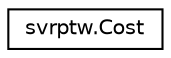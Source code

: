 digraph "Graphical Class Hierarchy"
{
  edge [fontname="Helvetica",fontsize="10",labelfontname="Helvetica",labelfontsize="10"];
  node [fontname="Helvetica",fontsize="10",shape=record];
  rankdir="LR";
  Node1 [label="svrptw.Cost",height=0.2,width=0.4,color="black", fillcolor="white", style="filled",URL="$classsvrptw_1_1_cost.html"];
}
